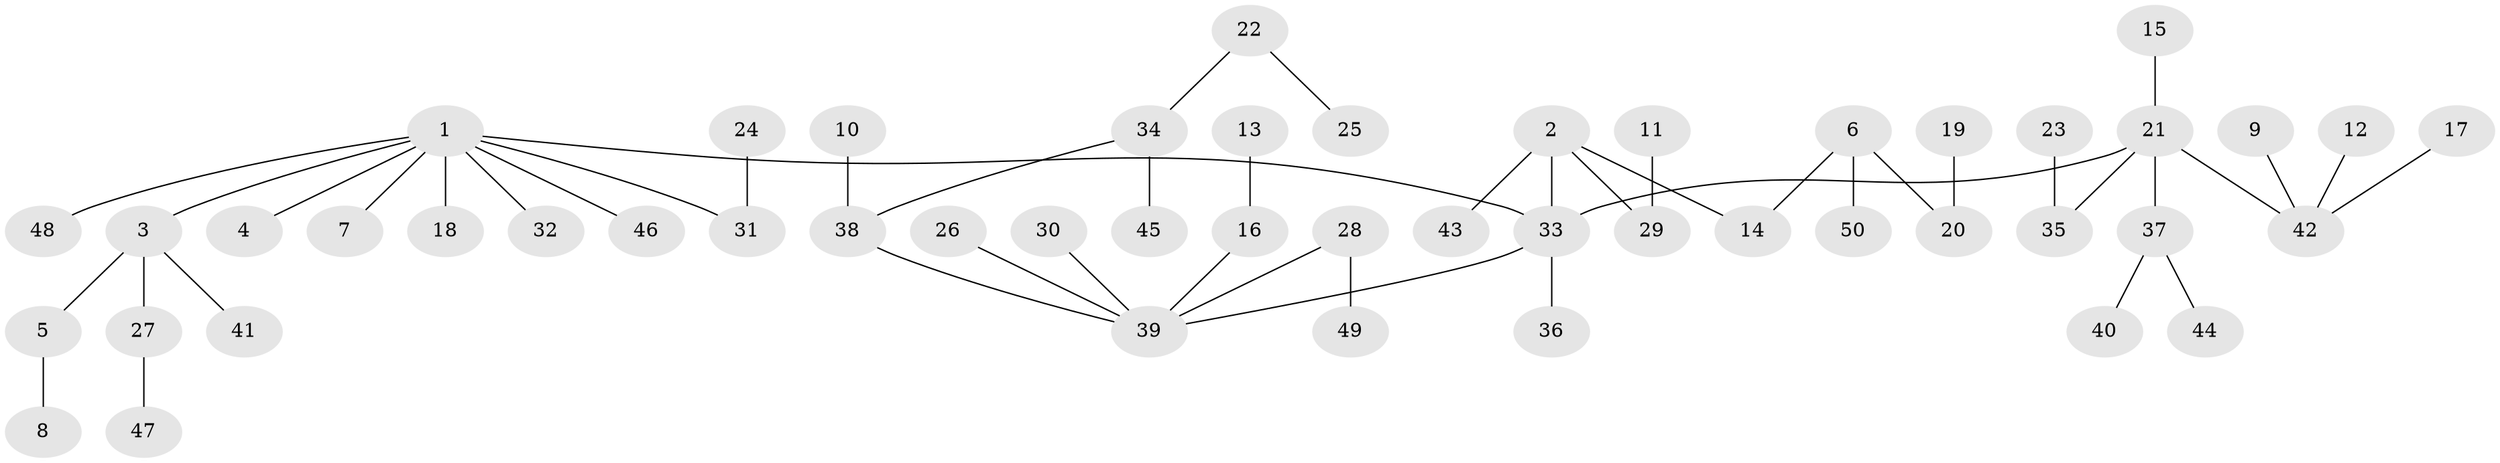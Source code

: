 // original degree distribution, {7: 0.010101010101010102, 6: 0.050505050505050504, 4: 0.0707070707070707, 3: 0.1111111111111111, 5: 0.010101010101010102, 1: 0.5555555555555556, 2: 0.1919191919191919}
// Generated by graph-tools (version 1.1) at 2025/50/03/09/25 03:50:25]
// undirected, 50 vertices, 49 edges
graph export_dot {
graph [start="1"]
  node [color=gray90,style=filled];
  1;
  2;
  3;
  4;
  5;
  6;
  7;
  8;
  9;
  10;
  11;
  12;
  13;
  14;
  15;
  16;
  17;
  18;
  19;
  20;
  21;
  22;
  23;
  24;
  25;
  26;
  27;
  28;
  29;
  30;
  31;
  32;
  33;
  34;
  35;
  36;
  37;
  38;
  39;
  40;
  41;
  42;
  43;
  44;
  45;
  46;
  47;
  48;
  49;
  50;
  1 -- 3 [weight=1.0];
  1 -- 4 [weight=1.0];
  1 -- 7 [weight=1.0];
  1 -- 18 [weight=1.0];
  1 -- 31 [weight=1.0];
  1 -- 32 [weight=1.0];
  1 -- 33 [weight=1.0];
  1 -- 46 [weight=1.0];
  1 -- 48 [weight=1.0];
  2 -- 14 [weight=1.0];
  2 -- 29 [weight=1.0];
  2 -- 33 [weight=1.0];
  2 -- 43 [weight=1.0];
  3 -- 5 [weight=1.0];
  3 -- 27 [weight=1.0];
  3 -- 41 [weight=1.0];
  5 -- 8 [weight=1.0];
  6 -- 14 [weight=1.0];
  6 -- 20 [weight=1.0];
  6 -- 50 [weight=1.0];
  9 -- 42 [weight=1.0];
  10 -- 38 [weight=1.0];
  11 -- 29 [weight=1.0];
  12 -- 42 [weight=1.0];
  13 -- 16 [weight=1.0];
  15 -- 21 [weight=1.0];
  16 -- 39 [weight=1.0];
  17 -- 42 [weight=1.0];
  19 -- 20 [weight=1.0];
  21 -- 33 [weight=1.0];
  21 -- 35 [weight=1.0];
  21 -- 37 [weight=1.0];
  21 -- 42 [weight=1.0];
  22 -- 25 [weight=1.0];
  22 -- 34 [weight=1.0];
  23 -- 35 [weight=1.0];
  24 -- 31 [weight=1.0];
  26 -- 39 [weight=1.0];
  27 -- 47 [weight=1.0];
  28 -- 39 [weight=1.0];
  28 -- 49 [weight=1.0];
  30 -- 39 [weight=1.0];
  33 -- 36 [weight=1.0];
  33 -- 39 [weight=1.0];
  34 -- 38 [weight=1.0];
  34 -- 45 [weight=1.0];
  37 -- 40 [weight=1.0];
  37 -- 44 [weight=1.0];
  38 -- 39 [weight=1.0];
}
